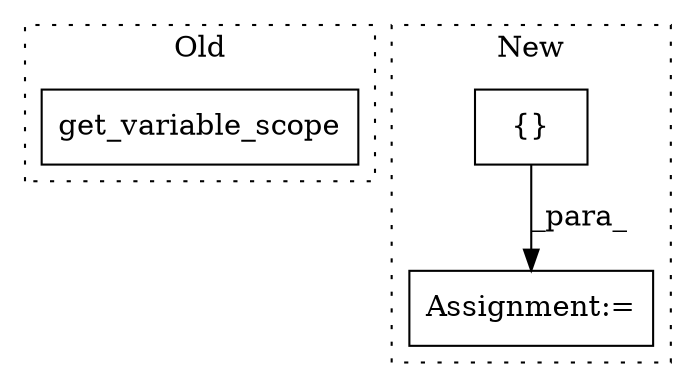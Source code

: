 digraph G {
subgraph cluster0 {
1 [label="get_variable_scope" a="32" s="4855" l="20" shape="box"];
label = "Old";
style="dotted";
}
subgraph cluster1 {
2 [label="{}" a="4" s="5422,5432" l="1,1" shape="box"];
3 [label="Assignment:=" a="7" s="5392" l="1" shape="box"];
label = "New";
style="dotted";
}
2 -> 3 [label="_para_"];
}